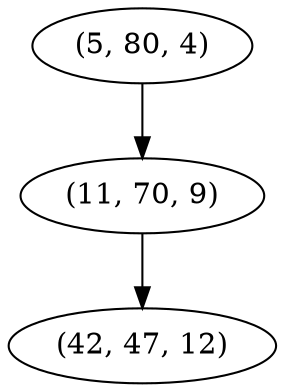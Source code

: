 digraph tree {
    "(5, 80, 4)";
    "(11, 70, 9)";
    "(42, 47, 12)";
    "(5, 80, 4)" -> "(11, 70, 9)";
    "(11, 70, 9)" -> "(42, 47, 12)";
}

